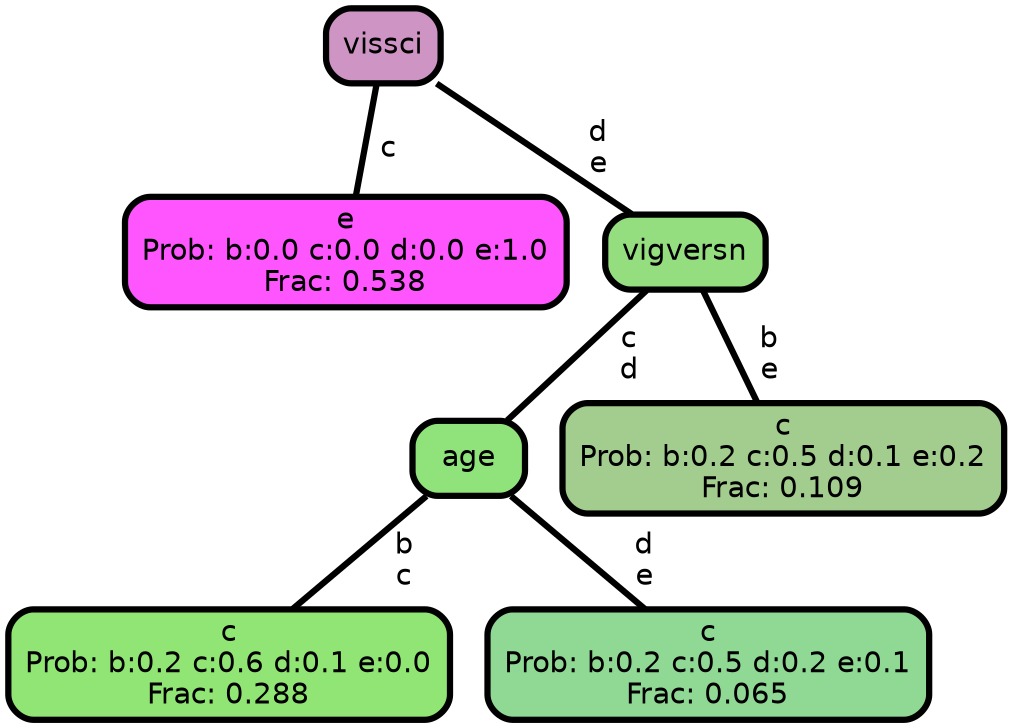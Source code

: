 graph Tree {
node [shape=box, style="filled, rounded",color="black",penwidth="3",fontcolor="black",                 fontname=helvetica] ;
graph [ranksep="0 equally", splines=straight,                 bgcolor=transparent, dpi=200] ;
edge [fontname=helvetica, color=black] ;
0 [label="e
Prob: b:0.0 c:0.0 d:0.0 e:1.0
Frac: 0.538", fillcolor="#ff55ff"] ;
1 [label="vissci", fillcolor="#ce94c3"] ;
2 [label="c
Prob: b:0.2 c:0.6 d:0.1 e:0.0
Frac: 0.288", fillcolor="#91e574"] ;
3 [label="age", fillcolor="#90e37a"] ;
4 [label="c
Prob: b:0.2 c:0.5 d:0.2 e:0.1
Frac: 0.065", fillcolor="#90d995"] ;
5 [label="vigversn", fillcolor="#95de7f"] ;
6 [label="c
Prob: b:0.2 c:0.5 d:0.1 e:0.2
Frac: 0.109", fillcolor="#a3cd8e"] ;
1 -- 0 [label=" c",penwidth=3] ;
1 -- 5 [label=" d\n e",penwidth=3] ;
3 -- 2 [label=" b\n c",penwidth=3] ;
3 -- 4 [label=" d\n e",penwidth=3] ;
5 -- 3 [label=" c\n d",penwidth=3] ;
5 -- 6 [label=" b\n e",penwidth=3] ;
{rank = same;}}